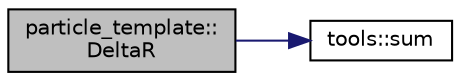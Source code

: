 digraph "particle_template::DeltaR"
{
 // INTERACTIVE_SVG=YES
 // LATEX_PDF_SIZE
  edge [fontname="Helvetica",fontsize="10",labelfontname="Helvetica",labelfontsize="10"];
  node [fontname="Helvetica",fontsize="10",shape=record];
  rankdir="LR";
  Node1 [label="particle_template::\lDeltaR",height=0.2,width=0.4,color="black", fillcolor="grey75", style="filled", fontcolor="black",tooltip=" "];
  Node1 -> Node2 [color="midnightblue",fontsize="10",style="solid",fontname="Helvetica"];
  Node2 [label="tools::sum",height=0.2,width=0.4,color="black", fillcolor="white", style="filled",URL="$classtools.html#a7b784121d8b368a64995feddc7083469",tooltip="Sums the elements of a vector."];
}
